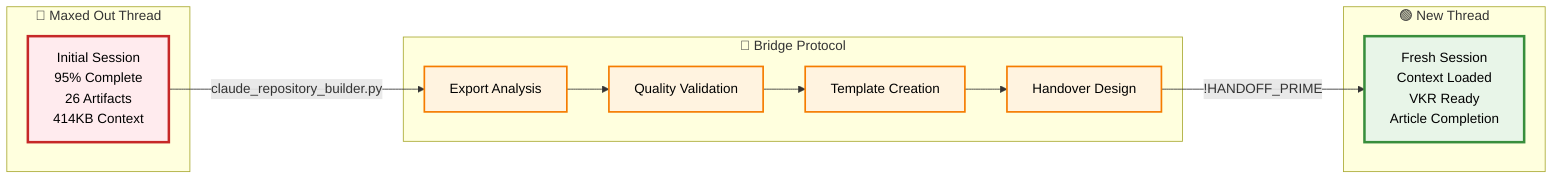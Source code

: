 graph LR
    subgraph MaxedThread["🔴 Maxed Out Thread"]
        MT[Initial Session<br/>95% Complete<br/>26 Artifacts<br/>414KB Context]
    end

    subgraph BridgeProtocol["🌉 Bridge Protocol"]
        BP1[Export Analysis]
        BP2[Quality Validation]
        BP3[Template Creation]
        BP4[Handover Design]
    end

    subgraph NewThread["🟢 New Thread"]
        NT[Fresh Session<br/>Context Loaded<br/>VKR Ready<br/>Article Completion]
    end

    MT -->|claude_repository_builder.py| BP1
    BP1 --> BP2
    BP2 --> BP3
    BP3 --> BP4
    BP4 -->|!HANDOFF_PRIME| NT

    classDef maxed fill:#ffebee,stroke:#c62828,stroke-width:3px,color:#000000
    classDef bridge fill:#fff3e0,stroke:#f57c00,stroke-width:2px,color:#000000
    classDef new fill:#e8f5e8,stroke:#388e3c,stroke-width:3px,color:#000000

    class MT maxed
    class BP1,BP2,BP3,BP4 bridge
    class NT new